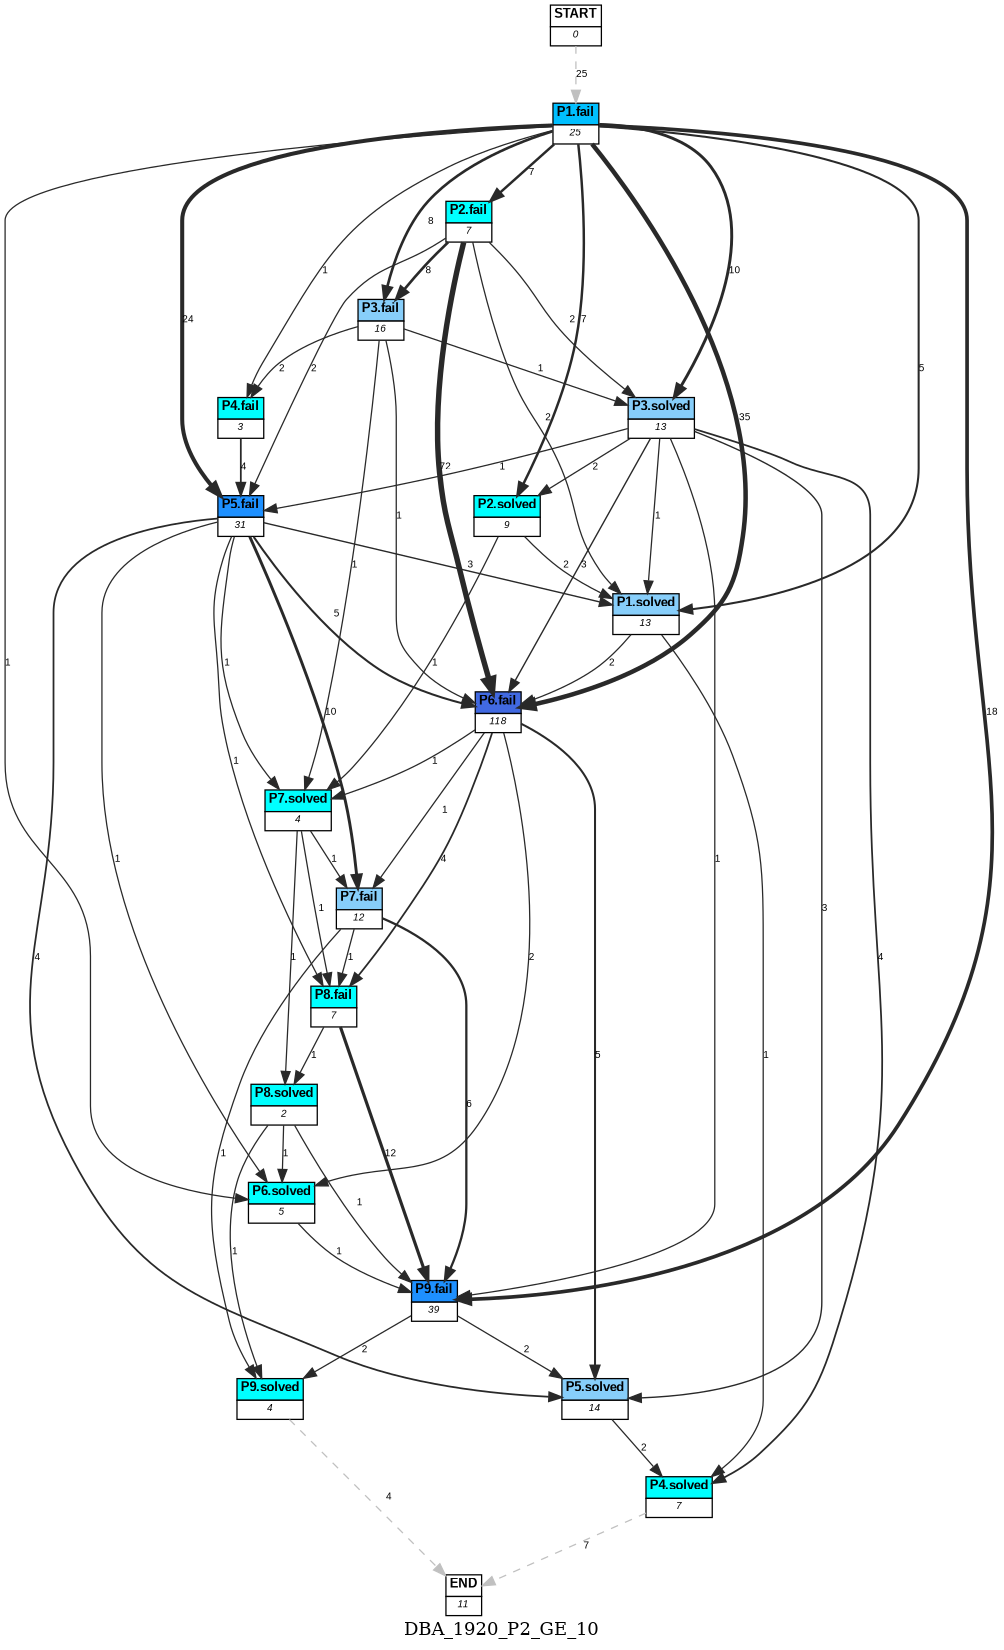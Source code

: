 digraph DBA_1920_P2_GE_10 {
	label=DBA_1920_P2_GE_10;
	dpi = 150
	size="16,11!";
	margin = 0;
"START" [shape=plain, label=<<table border="0" cellborder="1" cellspacing="0"><tr><td bgcolor="white"><FONT face="Arial" POINT-SIZE="10"><b>START</b></FONT></td></tr><tr><td bgcolor="white"><FONT face="Arial" POINT-SIZE="8"><i>0</i></FONT></td></tr></table>>]

"P1.fail" [shape=plain, label=<<table border="0" cellborder="1" cellspacing="0"><tr><td bgcolor="deepskyblue"><FONT face="Arial" POINT-SIZE="10"><b>P1.fail</b></FONT></td></tr><tr><td bgcolor="white"><FONT face="Arial" POINT-SIZE="8"><i>25</i></FONT></td></tr></table>>]

"P2.fail" [shape=plain, label=<<table border="0" cellborder="1" cellspacing="0"><tr><td bgcolor="aqua"><FONT face="Arial" POINT-SIZE="10"><b>P2.fail</b></FONT></td></tr><tr><td bgcolor="white"><FONT face="Arial" POINT-SIZE="8"><i>7</i></FONT></td></tr></table>>]

"P3.fail" [shape=plain, label=<<table border="0" cellborder="1" cellspacing="0"><tr><td bgcolor="lightskyblue"><FONT face="Arial" POINT-SIZE="10"><b>P3.fail</b></FONT></td></tr><tr><td bgcolor="white"><FONT face="Arial" POINT-SIZE="8"><i>16</i></FONT></td></tr></table>>]

"P4.fail" [shape=plain, label=<<table border="0" cellborder="1" cellspacing="0"><tr><td bgcolor="aqua"><FONT face="Arial" POINT-SIZE="10"><b>P4.fail</b></FONT></td></tr><tr><td bgcolor="white"><FONT face="Arial" POINT-SIZE="8"><i>3</i></FONT></td></tr></table>>]

"P5.fail" [shape=plain, label=<<table border="0" cellborder="1" cellspacing="0"><tr><td bgcolor="dodgerblue"><FONT face="Arial" POINT-SIZE="10"><b>P5.fail</b></FONT></td></tr><tr><td bgcolor="white"><FONT face="Arial" POINT-SIZE="8"><i>31</i></FONT></td></tr></table>>]

"P6.fail" [shape=plain, label=<<table border="0" cellborder="1" cellspacing="0"><tr><td bgcolor="royalblue"><FONT face="Arial" POINT-SIZE="10"><b>P6.fail</b></FONT></td></tr><tr><td bgcolor="white"><FONT face="Arial" POINT-SIZE="8"><i>118</i></FONT></td></tr></table>>]

"P7.fail" [shape=plain, label=<<table border="0" cellborder="1" cellspacing="0"><tr><td bgcolor="lightskyblue"><FONT face="Arial" POINT-SIZE="10"><b>P7.fail</b></FONT></td></tr><tr><td bgcolor="white"><FONT face="Arial" POINT-SIZE="8"><i>12</i></FONT></td></tr></table>>]

"P8.fail" [shape=plain, label=<<table border="0" cellborder="1" cellspacing="0"><tr><td bgcolor="aqua"><FONT face="Arial" POINT-SIZE="10"><b>P8.fail</b></FONT></td></tr><tr><td bgcolor="white"><FONT face="Arial" POINT-SIZE="8"><i>7</i></FONT></td></tr></table>>]

"P9.fail" [shape=plain, label=<<table border="0" cellborder="1" cellspacing="0"><tr><td bgcolor="dodgerblue"><FONT face="Arial" POINT-SIZE="10"><b>P9.fail</b></FONT></td></tr><tr><td bgcolor="white"><FONT face="Arial" POINT-SIZE="8"><i>39</i></FONT></td></tr></table>>]

"P5.solved" [shape=plain, label=<<table border="0" cellborder="1" cellspacing="0"><tr><td bgcolor="lightskyblue"><FONT face="Arial" POINT-SIZE="10"><b>P5.solved</b></FONT></td></tr><tr><td bgcolor="white"><FONT face="Arial" POINT-SIZE="8"><i>14</i></FONT></td></tr></table>>]

"P4.solved" [shape=plain, label=<<table border="0" cellborder="1" cellspacing="0"><tr><td bgcolor="aqua"><FONT face="Arial" POINT-SIZE="10"><b>P4.solved</b></FONT></td></tr><tr><td bgcolor="white"><FONT face="Arial" POINT-SIZE="8"><i>7</i></FONT></td></tr></table>>]

"P3.solved" [shape=plain, label=<<table border="0" cellborder="1" cellspacing="0"><tr><td bgcolor="lightskyblue"><FONT face="Arial" POINT-SIZE="10"><b>P3.solved</b></FONT></td></tr><tr><td bgcolor="white"><FONT face="Arial" POINT-SIZE="8"><i>13</i></FONT></td></tr></table>>]

"P2.solved" [shape=plain, label=<<table border="0" cellborder="1" cellspacing="0"><tr><td bgcolor="aqua"><FONT face="Arial" POINT-SIZE="10"><b>P2.solved</b></FONT></td></tr><tr><td bgcolor="white"><FONT face="Arial" POINT-SIZE="8"><i>9</i></FONT></td></tr></table>>]

"P1.solved" [shape=plain, label=<<table border="0" cellborder="1" cellspacing="0"><tr><td bgcolor="lightskyblue"><FONT face="Arial" POINT-SIZE="10"><b>P1.solved</b></FONT></td></tr><tr><td bgcolor="white"><FONT face="Arial" POINT-SIZE="8"><i>13</i></FONT></td></tr></table>>]

"P7.solved" [shape=plain, label=<<table border="0" cellborder="1" cellspacing="0"><tr><td bgcolor="aqua"><FONT face="Arial" POINT-SIZE="10"><b>P7.solved</b></FONT></td></tr><tr><td bgcolor="white"><FONT face="Arial" POINT-SIZE="8"><i>4</i></FONT></td></tr></table>>]

"P6.solved" [shape=plain, label=<<table border="0" cellborder="1" cellspacing="0"><tr><td bgcolor="aqua"><FONT face="Arial" POINT-SIZE="10"><b>P6.solved</b></FONT></td></tr><tr><td bgcolor="white"><FONT face="Arial" POINT-SIZE="8"><i>5</i></FONT></td></tr></table>>]

"P8.solved" [shape=plain, label=<<table border="0" cellborder="1" cellspacing="0"><tr><td bgcolor="aqua"><FONT face="Arial" POINT-SIZE="10"><b>P8.solved</b></FONT></td></tr><tr><td bgcolor="white"><FONT face="Arial" POINT-SIZE="8"><i>2</i></FONT></td></tr></table>>]

"P9.solved" [shape=plain, label=<<table border="0" cellborder="1" cellspacing="0"><tr><td bgcolor="aqua"><FONT face="Arial" POINT-SIZE="10"><b>P9.solved</b></FONT></td></tr><tr><td bgcolor="white"><FONT face="Arial" POINT-SIZE="8"><i>4</i></FONT></td></tr></table>>]

"END" [shape=plain, label=<<table border="0" cellborder="1" cellspacing="0"><tr><td bgcolor="white"><FONT face="Arial" POINT-SIZE="10"><b>END</b></FONT></td></tr><tr><td bgcolor="white"><FONT face="Arial" POINT-SIZE="8"><i>11</i></FONT></td></tr></table>>]

"START" -> "P1.fail" [ style = dashed color=grey label ="25" labelfloat=false fontname="Arial" fontsize=8]

"P1.fail" -> "P2.fail" [ color=grey16 penwidth = "1.94591014905531"label ="7" labelfloat=false fontname="Arial" fontsize=8]

"P1.fail" -> "P3.fail" [ color=grey16 penwidth = "2.07944154167984"label ="8" labelfloat=false fontname="Arial" fontsize=8]

"P1.fail" -> "P4.fail" [ color=grey16 penwidth = "1"label ="1" labelfloat=false fontname="Arial" fontsize=8]

"P1.fail" -> "P5.fail" [ color=grey16 penwidth = "3.17805383034795"label ="24" labelfloat=false fontname="Arial" fontsize=8]

"P1.fail" -> "P6.fail" [ color=grey16 penwidth = "3.55534806148941"label ="35" labelfloat=false fontname="Arial" fontsize=8]

"P1.fail" -> "P9.fail" [ color=grey16 penwidth = "2.89037175789616"label ="18" labelfloat=false fontname="Arial" fontsize=8]

"P1.fail" -> "P3.solved" [ color=grey16 penwidth = "2.30258509299405"label ="10" labelfloat=false fontname="Arial" fontsize=8]

"P1.fail" -> "P2.solved" [ color=grey16 penwidth = "1.94591014905531"label ="7" labelfloat=false fontname="Arial" fontsize=8]

"P1.fail" -> "P1.solved" [ color=grey16 penwidth = "1.6094379124341"label ="5" labelfloat=false fontname="Arial" fontsize=8]

"P1.fail" -> "P6.solved" [ color=grey16 penwidth = "1"label ="1" labelfloat=false fontname="Arial" fontsize=8]

"P2.fail" -> "P3.fail" [ color=grey16 penwidth = "2.07944154167984"label ="8" labelfloat=false fontname="Arial" fontsize=8]

"P2.fail" -> "P5.fail" [ color=grey16 penwidth = "1"label ="2" labelfloat=false fontname="Arial" fontsize=8]

"P2.fail" -> "P6.fail" [ color=grey16 penwidth = "4.27666611901606"label ="72" labelfloat=false fontname="Arial" fontsize=8]

"P2.fail" -> "P3.solved" [ color=grey16 penwidth = "1"label ="2" labelfloat=false fontname="Arial" fontsize=8]

"P2.fail" -> "P1.solved" [ color=grey16 penwidth = "1"label ="2" labelfloat=false fontname="Arial" fontsize=8]

"P3.fail" -> "P4.fail" [ color=grey16 penwidth = "1"label ="2" labelfloat=false fontname="Arial" fontsize=8]

"P3.fail" -> "P6.fail" [ color=grey16 penwidth = "1"label ="1" labelfloat=false fontname="Arial" fontsize=8]

"P3.fail" -> "P3.solved" [ color=grey16 penwidth = "1"label ="1" labelfloat=false fontname="Arial" fontsize=8]

"P3.fail" -> "P7.solved" [ color=grey16 penwidth = "1"label ="1" labelfloat=false fontname="Arial" fontsize=8]

"P4.fail" -> "P5.fail" [ color=grey16 penwidth = "1.38629436111989"label ="4" labelfloat=false fontname="Arial" fontsize=8]

"P5.fail" -> "P6.fail" [ color=grey16 penwidth = "1.6094379124341"label ="5" labelfloat=false fontname="Arial" fontsize=8]

"P5.fail" -> "P7.fail" [ color=grey16 penwidth = "2.30258509299405"label ="10" labelfloat=false fontname="Arial" fontsize=8]

"P5.fail" -> "P8.fail" [ color=grey16 penwidth = "1"label ="1" labelfloat=false fontname="Arial" fontsize=8]

"P5.fail" -> "P5.solved" [ color=grey16 penwidth = "1.38629436111989"label ="4" labelfloat=false fontname="Arial" fontsize=8]

"P5.fail" -> "P1.solved" [ color=grey16 penwidth = "1.09861228866811"label ="3" labelfloat=false fontname="Arial" fontsize=8]

"P5.fail" -> "P7.solved" [ color=grey16 penwidth = "1"label ="1" labelfloat=false fontname="Arial" fontsize=8]

"P5.fail" -> "P6.solved" [ color=grey16 penwidth = "1"label ="1" labelfloat=false fontname="Arial" fontsize=8]

"P6.fail" -> "P7.fail" [ color=grey16 penwidth = "1"label ="1" labelfloat=false fontname="Arial" fontsize=8]

"P6.fail" -> "P8.fail" [ color=grey16 penwidth = "1.38629436111989"label ="4" labelfloat=false fontname="Arial" fontsize=8]

"P6.fail" -> "P5.solved" [ color=grey16 penwidth = "1.6094379124341"label ="5" labelfloat=false fontname="Arial" fontsize=8]

"P6.fail" -> "P7.solved" [ color=grey16 penwidth = "1"label ="1" labelfloat=false fontname="Arial" fontsize=8]

"P6.fail" -> "P6.solved" [ color=grey16 penwidth = "1"label ="2" labelfloat=false fontname="Arial" fontsize=8]

"P7.fail" -> "P8.fail" [ color=grey16 penwidth = "1"label ="1" labelfloat=false fontname="Arial" fontsize=8]

"P7.fail" -> "P9.fail" [ color=grey16 penwidth = "1.79175946922805"label ="6" labelfloat=false fontname="Arial" fontsize=8]

"P7.fail" -> "P9.solved" [ color=grey16 penwidth = "1"label ="1" labelfloat=false fontname="Arial" fontsize=8]

"P8.fail" -> "P9.fail" [ color=grey16 penwidth = "2.484906649788"label ="12" labelfloat=false fontname="Arial" fontsize=8]

"P8.fail" -> "P8.solved" [ color=grey16 penwidth = "1"label ="1" labelfloat=false fontname="Arial" fontsize=8]

"P9.fail" -> "P5.solved" [ color=grey16 penwidth = "1"label ="2" labelfloat=false fontname="Arial" fontsize=8]

"P9.fail" -> "P9.solved" [ color=grey16 penwidth = "1"label ="2" labelfloat=false fontname="Arial" fontsize=8]

"P5.solved" -> "P4.solved" [ color=grey16 penwidth = "1"label ="2" labelfloat=false fontname="Arial" fontsize=8]

"P4.solved" -> "END" [ style = dashed color=grey label ="7" labelfloat=false fontname="Arial" fontsize=8]

"P3.solved" -> "P5.fail" [ color=grey16 penwidth = "1"label ="1" labelfloat=false fontname="Arial" fontsize=8]

"P3.solved" -> "P6.fail" [ color=grey16 penwidth = "1.09861228866811"label ="3" labelfloat=false fontname="Arial" fontsize=8]

"P3.solved" -> "P9.fail" [ color=grey16 penwidth = "1"label ="1" labelfloat=false fontname="Arial" fontsize=8]

"P3.solved" -> "P5.solved" [ color=grey16 penwidth = "1.09861228866811"label ="3" labelfloat=false fontname="Arial" fontsize=8]

"P3.solved" -> "P4.solved" [ color=grey16 penwidth = "1.38629436111989"label ="4" labelfloat=false fontname="Arial" fontsize=8]

"P3.solved" -> "P2.solved" [ color=grey16 penwidth = "1"label ="2" labelfloat=false fontname="Arial" fontsize=8]

"P3.solved" -> "P1.solved" [ color=grey16 penwidth = "1"label ="1" labelfloat=false fontname="Arial" fontsize=8]

"P2.solved" -> "P1.solved" [ color=grey16 penwidth = "1"label ="2" labelfloat=false fontname="Arial" fontsize=8]

"P2.solved" -> "P7.solved" [ color=grey16 penwidth = "1"label ="1" labelfloat=false fontname="Arial" fontsize=8]

"P1.solved" -> "P6.fail" [ color=grey16 penwidth = "1"label ="2" labelfloat=false fontname="Arial" fontsize=8]

"P1.solved" -> "P4.solved" [ color=grey16 penwidth = "1"label ="1" labelfloat=false fontname="Arial" fontsize=8]

"P7.solved" -> "P7.fail" [ color=grey16 penwidth = "1"label ="1" labelfloat=false fontname="Arial" fontsize=8]

"P7.solved" -> "P8.fail" [ color=grey16 penwidth = "1"label ="1" labelfloat=false fontname="Arial" fontsize=8]

"P7.solved" -> "P8.solved" [ color=grey16 penwidth = "1"label ="1" labelfloat=false fontname="Arial" fontsize=8]

"P6.solved" -> "P9.fail" [ color=grey16 penwidth = "1"label ="1" labelfloat=false fontname="Arial" fontsize=8]

"P8.solved" -> "P9.fail" [ color=grey16 penwidth = "1"label ="1" labelfloat=false fontname="Arial" fontsize=8]

"P8.solved" -> "P6.solved" [ color=grey16 penwidth = "1"label ="1" labelfloat=false fontname="Arial" fontsize=8]

"P8.solved" -> "P9.solved" [ color=grey16 penwidth = "1"label ="1" labelfloat=false fontname="Arial" fontsize=8]

"P9.solved" -> "END" [ style = dashed color=grey label ="4" labelfloat=false fontname="Arial" fontsize=8]

}
